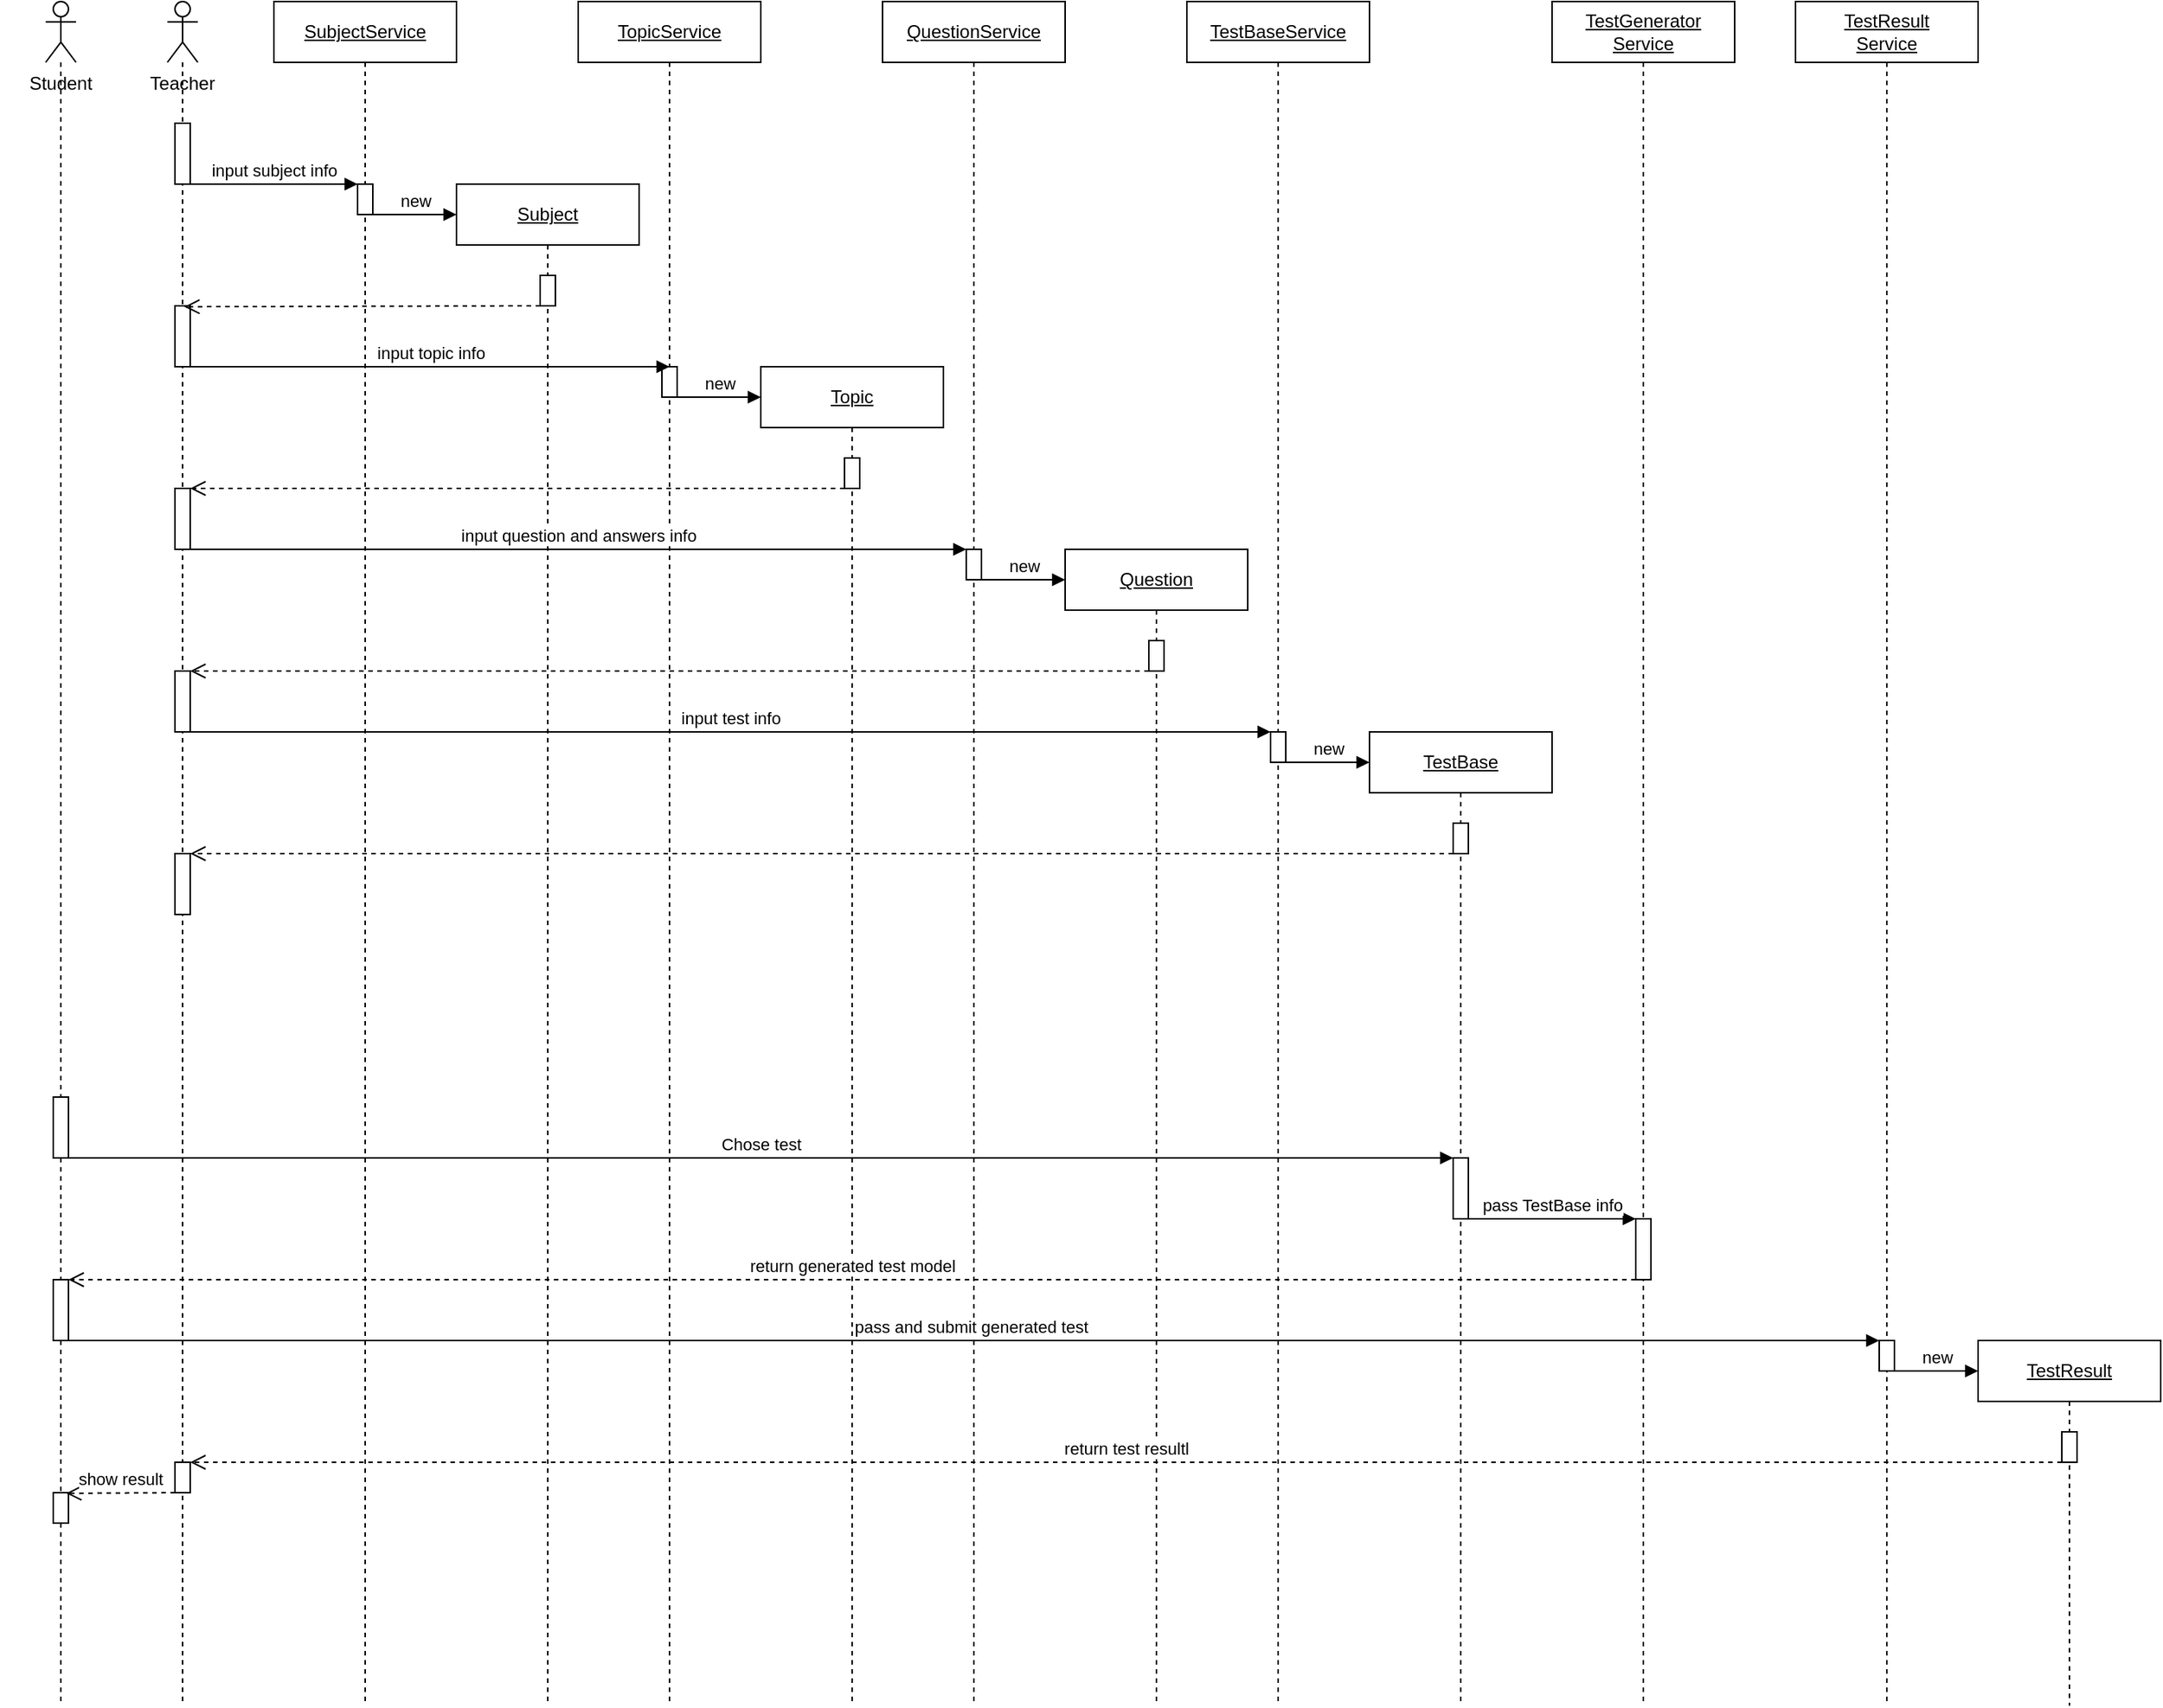 <mxfile version="14.4.3" type="device"><diagram id="kgpKYQtTHZ0yAKxKKP6v" name="Page-1"><mxGraphModel dx="2523" dy="967" grid="1" gridSize="10" guides="1" tooltips="1" connect="1" arrows="1" fold="1" page="1" pageScale="1" pageWidth="850" pageHeight="1100" math="0" shadow="0"><root><mxCell id="0"/><mxCell id="1" parent="0"/><mxCell id="eOcQGqkwDFk4meEFz1tQ-3" value="" style="shape=umlLifeline;participant=umlActor;perimeter=lifelinePerimeter;whiteSpace=wrap;html=1;container=1;collapsible=0;recursiveResize=0;verticalAlign=top;spacingTop=36;outlineConnect=0;" parent="1" vertex="1"><mxGeometry x="50" y="40" width="20" height="1120" as="geometry"/></mxCell><mxCell id="eOcQGqkwDFk4meEFz1tQ-10" value="" style="html=1;points=[];perimeter=orthogonalPerimeter;" parent="eOcQGqkwDFk4meEFz1tQ-3" vertex="1"><mxGeometry x="5" y="80" width="10" height="40" as="geometry"/></mxCell><mxCell id="eOcQGqkwDFk4meEFz1tQ-16" value="" style="html=1;points=[];perimeter=orthogonalPerimeter;" parent="eOcQGqkwDFk4meEFz1tQ-3" vertex="1"><mxGeometry x="5" y="200" width="10" height="40" as="geometry"/></mxCell><mxCell id="eOcQGqkwDFk4meEFz1tQ-30" value="" style="html=1;points=[];perimeter=orthogonalPerimeter;" parent="eOcQGqkwDFk4meEFz1tQ-3" vertex="1"><mxGeometry x="5" y="320" width="10" height="40" as="geometry"/></mxCell><mxCell id="eOcQGqkwDFk4meEFz1tQ-48" value="" style="html=1;points=[];perimeter=orthogonalPerimeter;" parent="eOcQGqkwDFk4meEFz1tQ-3" vertex="1"><mxGeometry x="5" y="440" width="10" height="40" as="geometry"/></mxCell><mxCell id="eOcQGqkwDFk4meEFz1tQ-60" value="" style="html=1;points=[];perimeter=orthogonalPerimeter;" parent="eOcQGqkwDFk4meEFz1tQ-3" vertex="1"><mxGeometry x="5" y="560" width="10" height="40" as="geometry"/></mxCell><mxCell id="F69vT2FJYHfRn6nB56GM-13" value="" style="html=1;points=[];perimeter=orthogonalPerimeter;" vertex="1" parent="eOcQGqkwDFk4meEFz1tQ-3"><mxGeometry x="5" y="960" width="10" height="20" as="geometry"/></mxCell><mxCell id="eOcQGqkwDFk4meEFz1tQ-7" value="&lt;u&gt;SubjectService&lt;/u&gt;" style="shape=umlLifeline;perimeter=lifelinePerimeter;whiteSpace=wrap;html=1;container=1;collapsible=0;recursiveResize=0;outlineConnect=0;" parent="1" vertex="1"><mxGeometry x="120" y="40" width="120" height="1120" as="geometry"/></mxCell><mxCell id="eOcQGqkwDFk4meEFz1tQ-12" value="" style="html=1;points=[];perimeter=orthogonalPerimeter;" parent="eOcQGqkwDFk4meEFz1tQ-7" vertex="1"><mxGeometry x="55" y="120" width="10" height="20" as="geometry"/></mxCell><mxCell id="eOcQGqkwDFk4meEFz1tQ-8" value="&lt;u&gt;TopicService&lt;/u&gt;" style="shape=umlLifeline;perimeter=lifelinePerimeter;whiteSpace=wrap;html=1;container=1;collapsible=0;recursiveResize=0;outlineConnect=0;" parent="1" vertex="1"><mxGeometry x="320" y="40" width="120" height="1120" as="geometry"/></mxCell><mxCell id="eOcQGqkwDFk4meEFz1tQ-20" value="" style="html=1;points=[];perimeter=orthogonalPerimeter;" parent="eOcQGqkwDFk4meEFz1tQ-8" vertex="1"><mxGeometry x="55" y="240" width="10" height="20" as="geometry"/></mxCell><mxCell id="eOcQGqkwDFk4meEFz1tQ-9" value="&lt;u&gt;QuestionService&lt;/u&gt;" style="shape=umlLifeline;perimeter=lifelinePerimeter;whiteSpace=wrap;html=1;container=1;collapsible=0;recursiveResize=0;outlineConnect=0;" parent="1" vertex="1"><mxGeometry x="520" y="40" width="120" height="1120" as="geometry"/></mxCell><mxCell id="eOcQGqkwDFk4meEFz1tQ-42" value="" style="html=1;points=[];perimeter=orthogonalPerimeter;" parent="eOcQGqkwDFk4meEFz1tQ-9" vertex="1"><mxGeometry x="55" y="360" width="10" height="20" as="geometry"/></mxCell><mxCell id="eOcQGqkwDFk4meEFz1tQ-11" value="input subject info" style="html=1;verticalAlign=bottom;endArrow=block;" parent="1" source="eOcQGqkwDFk4meEFz1tQ-10" target="eOcQGqkwDFk4meEFz1tQ-12" edge="1"><mxGeometry width="80" relative="1" as="geometry"><mxPoint x="110" y="160" as="sourcePoint"/><mxPoint x="160" y="159" as="targetPoint"/></mxGeometry></mxCell><mxCell id="eOcQGqkwDFk4meEFz1tQ-13" value="new" style="html=1;verticalAlign=bottom;endArrow=block;" parent="1" source="eOcQGqkwDFk4meEFz1tQ-12" edge="1"><mxGeometry width="80" relative="1" as="geometry"><mxPoint x="90" y="200" as="sourcePoint"/><mxPoint x="240" y="180" as="targetPoint"/></mxGeometry></mxCell><mxCell id="eOcQGqkwDFk4meEFz1tQ-14" value="&lt;u&gt;Subject&lt;/u&gt;" style="shape=umlLifeline;perimeter=lifelinePerimeter;whiteSpace=wrap;html=1;container=1;collapsible=0;recursiveResize=0;outlineConnect=0;" parent="1" vertex="1"><mxGeometry x="240" y="160" width="120" height="1000" as="geometry"/></mxCell><mxCell id="eOcQGqkwDFk4meEFz1tQ-15" value="" style="html=1;points=[];perimeter=orthogonalPerimeter;" parent="eOcQGqkwDFk4meEFz1tQ-14" vertex="1"><mxGeometry x="55" y="60" width="10" height="20" as="geometry"/></mxCell><mxCell id="eOcQGqkwDFk4meEFz1tQ-17" value="" style="html=1;verticalAlign=bottom;endArrow=open;dashed=1;endSize=8;entryX=0.607;entryY=0.015;entryDx=0;entryDy=0;entryPerimeter=0;" parent="1" source="eOcQGqkwDFk4meEFz1tQ-15" target="eOcQGqkwDFk4meEFz1tQ-16" edge="1"><mxGeometry relative="1" as="geometry"><mxPoint x="210" y="240" as="sourcePoint"/><mxPoint x="130" y="240" as="targetPoint"/></mxGeometry></mxCell><mxCell id="eOcQGqkwDFk4meEFz1tQ-18" value="input topic info" style="html=1;verticalAlign=bottom;endArrow=block;" parent="1" source="eOcQGqkwDFk4meEFz1tQ-16" edge="1"><mxGeometry width="80" relative="1" as="geometry"><mxPoint x="100" y="280" as="sourcePoint"/><mxPoint x="380" y="280" as="targetPoint"/></mxGeometry></mxCell><mxCell id="eOcQGqkwDFk4meEFz1tQ-19" value="Teacher" style="text;align=center;fontStyle=0;verticalAlign=middle;spacingLeft=3;spacingRight=3;strokeColor=none;rotatable=0;points=[[0,0.5],[1,0.5]];portConstraint=eastwest;" parent="1" vertex="1"><mxGeometry x="20" y="80" width="80" height="26" as="geometry"/></mxCell><mxCell id="eOcQGqkwDFk4meEFz1tQ-25" value="&lt;u&gt;TestBaseService&lt;/u&gt;" style="shape=umlLifeline;perimeter=lifelinePerimeter;whiteSpace=wrap;html=1;container=1;collapsible=0;recursiveResize=0;outlineConnect=0;" parent="1" vertex="1"><mxGeometry x="720" y="40" width="120" height="1120" as="geometry"/></mxCell><mxCell id="eOcQGqkwDFk4meEFz1tQ-55" value="" style="html=1;points=[];perimeter=orthogonalPerimeter;" parent="eOcQGqkwDFk4meEFz1tQ-25" vertex="1"><mxGeometry x="55" y="480" width="10" height="20" as="geometry"/></mxCell><mxCell id="eOcQGqkwDFk4meEFz1tQ-27" value="new" style="html=1;verticalAlign=bottom;endArrow=block;" parent="1" source="eOcQGqkwDFk4meEFz1tQ-20" edge="1"><mxGeometry width="80" relative="1" as="geometry"><mxPoint x="400" y="300" as="sourcePoint"/><mxPoint x="440" y="300" as="targetPoint"/></mxGeometry></mxCell><mxCell id="eOcQGqkwDFk4meEFz1tQ-28" value="&lt;u&gt;Topic&lt;/u&gt;" style="shape=umlLifeline;perimeter=lifelinePerimeter;whiteSpace=wrap;html=1;container=1;collapsible=0;recursiveResize=0;outlineConnect=0;" parent="1" vertex="1"><mxGeometry x="440" y="280" width="120" height="880" as="geometry"/></mxCell><mxCell id="eOcQGqkwDFk4meEFz1tQ-29" value="" style="html=1;points=[];perimeter=orthogonalPerimeter;" parent="eOcQGqkwDFk4meEFz1tQ-28" vertex="1"><mxGeometry x="55" y="60" width="10" height="20" as="geometry"/></mxCell><mxCell id="eOcQGqkwDFk4meEFz1tQ-31" value="" style="html=1;verticalAlign=bottom;endArrow=open;dashed=1;endSize=8;" parent="1" source="eOcQGqkwDFk4meEFz1tQ-29" target="eOcQGqkwDFk4meEFz1tQ-30" edge="1"><mxGeometry relative="1" as="geometry"><mxPoint x="443.93" y="360.0" as="sourcePoint"/><mxPoint x="210.0" y="360.6" as="targetPoint"/></mxGeometry></mxCell><mxCell id="eOcQGqkwDFk4meEFz1tQ-40" value="input question and answers info" style="html=1;verticalAlign=bottom;endArrow=block;" parent="1" source="eOcQGqkwDFk4meEFz1tQ-30" target="eOcQGqkwDFk4meEFz1tQ-42" edge="1"><mxGeometry width="80" relative="1" as="geometry"><mxPoint x="90" y="404.66" as="sourcePoint"/><mxPoint x="405" y="404.66" as="targetPoint"/></mxGeometry></mxCell><mxCell id="eOcQGqkwDFk4meEFz1tQ-45" value="&lt;u&gt;Question&lt;/u&gt;" style="shape=umlLifeline;perimeter=lifelinePerimeter;whiteSpace=wrap;html=1;container=1;collapsible=0;recursiveResize=0;outlineConnect=0;" parent="1" vertex="1"><mxGeometry x="640" y="400" width="120" height="760" as="geometry"/></mxCell><mxCell id="eOcQGqkwDFk4meEFz1tQ-47" value="" style="html=1;points=[];perimeter=orthogonalPerimeter;" parent="eOcQGqkwDFk4meEFz1tQ-45" vertex="1"><mxGeometry x="55" y="60" width="10" height="20" as="geometry"/></mxCell><mxCell id="eOcQGqkwDFk4meEFz1tQ-46" value="new" style="html=1;verticalAlign=bottom;endArrow=block;" parent="1" source="eOcQGqkwDFk4meEFz1tQ-42" edge="1"><mxGeometry width="80" relative="1" as="geometry"><mxPoint x="600" y="420" as="sourcePoint"/><mxPoint x="640" y="420" as="targetPoint"/></mxGeometry></mxCell><mxCell id="eOcQGqkwDFk4meEFz1tQ-49" value="" style="html=1;verticalAlign=bottom;endArrow=open;dashed=1;endSize=8;" parent="1" source="eOcQGqkwDFk4meEFz1tQ-47" target="eOcQGqkwDFk4meEFz1tQ-48" edge="1"><mxGeometry relative="1" as="geometry"><mxPoint x="515" y="480" as="sourcePoint"/><mxPoint x="85" y="480" as="targetPoint"/></mxGeometry></mxCell><mxCell id="eOcQGqkwDFk4meEFz1tQ-50" value="&lt;u&gt;TestGenerator&lt;br&gt;Service&lt;/u&gt;" style="shape=umlLifeline;perimeter=lifelinePerimeter;whiteSpace=wrap;html=1;container=1;collapsible=0;recursiveResize=0;outlineConnect=0;" parent="1" vertex="1"><mxGeometry x="960" y="40" width="120" height="1120" as="geometry"/></mxCell><mxCell id="eOcQGqkwDFk4meEFz1tQ-68" value="" style="html=1;points=[];perimeter=orthogonalPerimeter;" parent="eOcQGqkwDFk4meEFz1tQ-50" vertex="1"><mxGeometry x="55" y="800" width="10" height="40" as="geometry"/></mxCell><mxCell id="eOcQGqkwDFk4meEFz1tQ-56" value="input test info" style="html=1;verticalAlign=bottom;endArrow=block;" parent="1" source="eOcQGqkwDFk4meEFz1tQ-48" target="eOcQGqkwDFk4meEFz1tQ-55" edge="1"><mxGeometry width="80" relative="1" as="geometry"><mxPoint x="80" y="520.0" as="sourcePoint"/><mxPoint x="590" y="520.0" as="targetPoint"/></mxGeometry></mxCell><mxCell id="eOcQGqkwDFk4meEFz1tQ-57" value="&lt;u&gt;TestBase&lt;/u&gt;" style="shape=umlLifeline;perimeter=lifelinePerimeter;whiteSpace=wrap;html=1;container=1;collapsible=0;recursiveResize=0;outlineConnect=0;" parent="1" vertex="1"><mxGeometry x="840" y="520" width="120" height="640" as="geometry"/></mxCell><mxCell id="eOcQGqkwDFk4meEFz1tQ-58" value="" style="html=1;points=[];perimeter=orthogonalPerimeter;" parent="eOcQGqkwDFk4meEFz1tQ-57" vertex="1"><mxGeometry x="55" y="60" width="10" height="20" as="geometry"/></mxCell><mxCell id="eOcQGqkwDFk4meEFz1tQ-66" value="" style="html=1;points=[];perimeter=orthogonalPerimeter;" parent="eOcQGqkwDFk4meEFz1tQ-57" vertex="1"><mxGeometry x="55" y="280" width="10" height="40" as="geometry"/></mxCell><mxCell id="eOcQGqkwDFk4meEFz1tQ-59" value="new" style="html=1;verticalAlign=bottom;endArrow=block;" parent="1" source="eOcQGqkwDFk4meEFz1tQ-55" edge="1"><mxGeometry width="80" relative="1" as="geometry"><mxPoint x="795" y="540.0" as="sourcePoint"/><mxPoint x="840" y="540" as="targetPoint"/></mxGeometry></mxCell><mxCell id="eOcQGqkwDFk4meEFz1tQ-61" value="" style="html=1;verticalAlign=bottom;endArrow=open;dashed=1;endSize=8;" parent="1" source="eOcQGqkwDFk4meEFz1tQ-58" target="eOcQGqkwDFk4meEFz1tQ-60" edge="1"><mxGeometry relative="1" as="geometry"><mxPoint x="720" y="600" as="sourcePoint"/><mxPoint x="90" y="600" as="targetPoint"/></mxGeometry></mxCell><mxCell id="eOcQGqkwDFk4meEFz1tQ-62" value="" style="shape=umlLifeline;participant=umlActor;perimeter=lifelinePerimeter;whiteSpace=wrap;html=1;container=1;collapsible=0;recursiveResize=0;verticalAlign=top;spacingTop=36;outlineConnect=0;" parent="1" vertex="1"><mxGeometry x="-30" y="40" width="20" height="1120" as="geometry"/></mxCell><mxCell id="eOcQGqkwDFk4meEFz1tQ-65" value="" style="html=1;points=[];perimeter=orthogonalPerimeter;" parent="eOcQGqkwDFk4meEFz1tQ-62" vertex="1"><mxGeometry x="5" y="720" width="10" height="40" as="geometry"/></mxCell><mxCell id="F69vT2FJYHfRn6nB56GM-8" value="" style="html=1;points=[];perimeter=orthogonalPerimeter;" vertex="1" parent="eOcQGqkwDFk4meEFz1tQ-62"><mxGeometry x="5" y="840" width="10" height="40" as="geometry"/></mxCell><mxCell id="F69vT2FJYHfRn6nB56GM-15" value="" style="html=1;points=[];perimeter=orthogonalPerimeter;" vertex="1" parent="eOcQGqkwDFk4meEFz1tQ-62"><mxGeometry x="5" y="980" width="10" height="20" as="geometry"/></mxCell><mxCell id="eOcQGqkwDFk4meEFz1tQ-63" value="Student" style="text;align=center;fontStyle=0;verticalAlign=middle;spacingLeft=3;spacingRight=3;strokeColor=none;rotatable=0;points=[[0,0.5],[1,0.5]];portConstraint=eastwest;" parent="1" vertex="1"><mxGeometry x="-60" y="80" width="80" height="26" as="geometry"/></mxCell><mxCell id="eOcQGqkwDFk4meEFz1tQ-67" value="Chose test" style="html=1;verticalAlign=bottom;endArrow=block;" parent="1" source="eOcQGqkwDFk4meEFz1tQ-65" target="eOcQGqkwDFk4meEFz1tQ-66" edge="1"><mxGeometry width="80" relative="1" as="geometry"><mxPoint x="110" y="800" as="sourcePoint"/><mxPoint x="820" y="800" as="targetPoint"/></mxGeometry></mxCell><mxCell id="eOcQGqkwDFk4meEFz1tQ-69" value="pass TestBase info" style="html=1;verticalAlign=bottom;endArrow=block;" parent="1" source="eOcQGqkwDFk4meEFz1tQ-66" target="eOcQGqkwDFk4meEFz1tQ-68" edge="1"><mxGeometry width="80" relative="1" as="geometry"><mxPoint x="130" y="840" as="sourcePoint"/><mxPoint x="960" y="840" as="targetPoint"/></mxGeometry></mxCell><mxCell id="F69vT2FJYHfRn6nB56GM-3" value="&lt;u&gt;TestResult&lt;br&gt;Service&lt;/u&gt;" style="shape=umlLifeline;perimeter=lifelinePerimeter;whiteSpace=wrap;html=1;container=1;collapsible=0;recursiveResize=0;outlineConnect=0;" vertex="1" parent="1"><mxGeometry x="1120" y="40" width="120" height="1120" as="geometry"/></mxCell><mxCell id="F69vT2FJYHfRn6nB56GM-6" value="" style="html=1;points=[];perimeter=orthogonalPerimeter;" vertex="1" parent="F69vT2FJYHfRn6nB56GM-3"><mxGeometry x="55" y="880" width="10" height="20" as="geometry"/></mxCell><mxCell id="F69vT2FJYHfRn6nB56GM-5" value="pass and submit generated test" style="html=1;verticalAlign=bottom;endArrow=block;" edge="1" parent="1" source="eOcQGqkwDFk4meEFz1tQ-62" target="F69vT2FJYHfRn6nB56GM-6"><mxGeometry width="80" relative="1" as="geometry"><mxPoint x="80" y="921" as="sourcePoint"/><mxPoint x="1130" y="921" as="targetPoint"/></mxGeometry></mxCell><mxCell id="F69vT2FJYHfRn6nB56GM-9" value="return generated test model" style="html=1;verticalAlign=bottom;endArrow=open;dashed=1;endSize=8;" edge="1" parent="1" source="eOcQGqkwDFk4meEFz1tQ-68" target="F69vT2FJYHfRn6nB56GM-8"><mxGeometry relative="1" as="geometry"><mxPoint x="570" y="880" as="sourcePoint"/><mxPoint x="490" y="880" as="targetPoint"/></mxGeometry></mxCell><mxCell id="F69vT2FJYHfRn6nB56GM-10" value="new" style="html=1;verticalAlign=bottom;endArrow=block;" edge="1" parent="1" source="F69vT2FJYHfRn6nB56GM-6"><mxGeometry width="80" relative="1" as="geometry"><mxPoint x="1200" y="940" as="sourcePoint"/><mxPoint x="1240" y="940" as="targetPoint"/></mxGeometry></mxCell><mxCell id="F69vT2FJYHfRn6nB56GM-11" value="&lt;u&gt;TestResult&lt;/u&gt;" style="shape=umlLifeline;perimeter=lifelinePerimeter;whiteSpace=wrap;html=1;container=1;collapsible=0;recursiveResize=0;outlineConnect=0;" vertex="1" parent="1"><mxGeometry x="1240" y="920" width="120" height="240" as="geometry"/></mxCell><mxCell id="F69vT2FJYHfRn6nB56GM-12" value="" style="html=1;points=[];perimeter=orthogonalPerimeter;" vertex="1" parent="F69vT2FJYHfRn6nB56GM-11"><mxGeometry x="55" y="60" width="10" height="20" as="geometry"/></mxCell><mxCell id="F69vT2FJYHfRn6nB56GM-14" value="return test resultl" style="html=1;verticalAlign=bottom;endArrow=open;dashed=1;endSize=8;" edge="1" parent="1" source="F69vT2FJYHfRn6nB56GM-12" target="F69vT2FJYHfRn6nB56GM-13"><mxGeometry relative="1" as="geometry"><mxPoint x="1270" y="1000" as="sourcePoint"/><mxPoint x="80" y="1000" as="targetPoint"/></mxGeometry></mxCell><mxCell id="F69vT2FJYHfRn6nB56GM-16" value="show result" style="html=1;verticalAlign=bottom;endArrow=open;dashed=1;endSize=8;entryX=0.848;entryY=0.021;entryDx=0;entryDy=0;entryPerimeter=0;" edge="1" parent="1" source="F69vT2FJYHfRn6nB56GM-13" target="F69vT2FJYHfRn6nB56GM-15"><mxGeometry relative="1" as="geometry"><mxPoint x="40" y="1020" as="sourcePoint"/><mxPoint x="10" y="1020" as="targetPoint"/></mxGeometry></mxCell></root></mxGraphModel></diagram></mxfile>